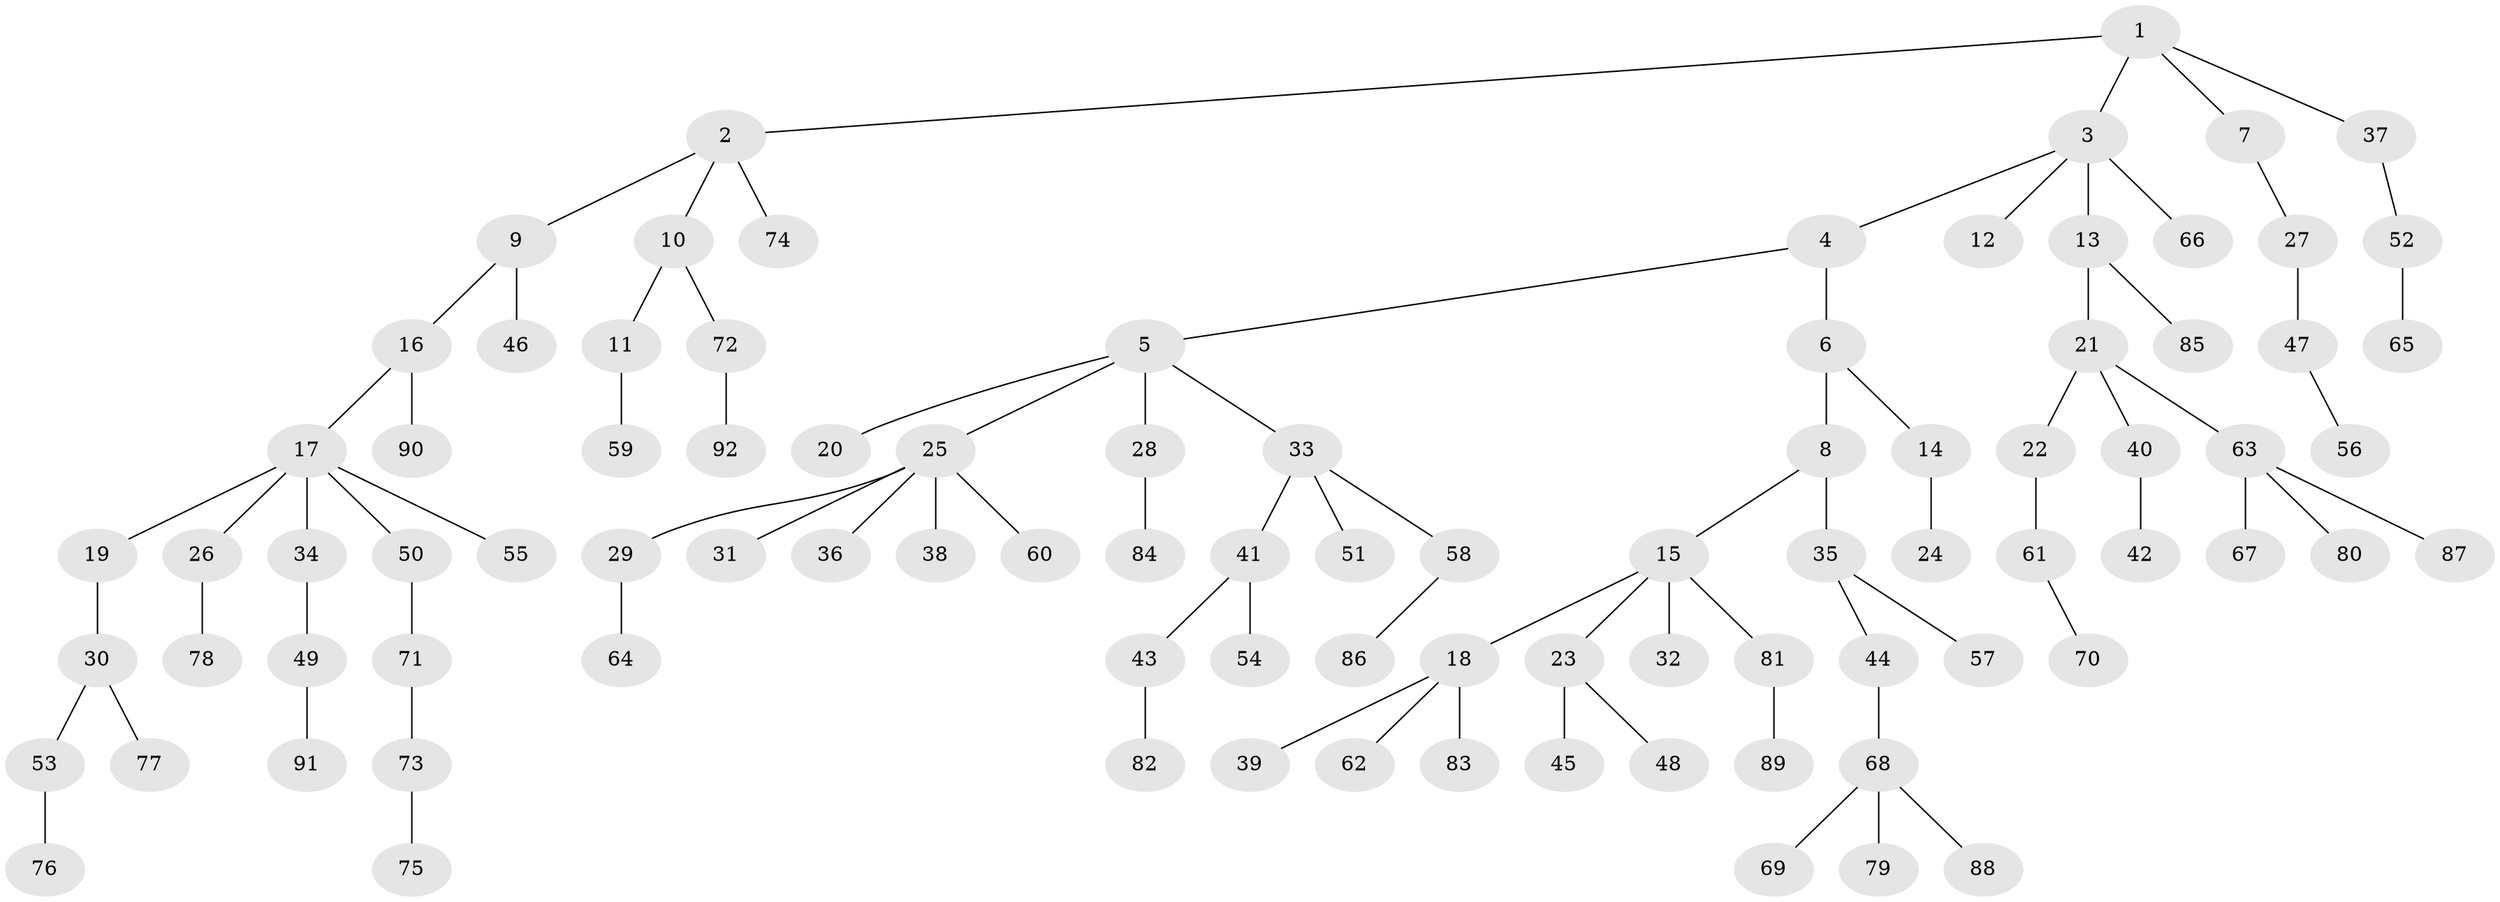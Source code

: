 // Generated by graph-tools (version 1.1) at 2025/02/03/09/25 03:02:18]
// undirected, 92 vertices, 91 edges
graph export_dot {
graph [start="1"]
  node [color=gray90,style=filled];
  1;
  2;
  3;
  4;
  5;
  6;
  7;
  8;
  9;
  10;
  11;
  12;
  13;
  14;
  15;
  16;
  17;
  18;
  19;
  20;
  21;
  22;
  23;
  24;
  25;
  26;
  27;
  28;
  29;
  30;
  31;
  32;
  33;
  34;
  35;
  36;
  37;
  38;
  39;
  40;
  41;
  42;
  43;
  44;
  45;
  46;
  47;
  48;
  49;
  50;
  51;
  52;
  53;
  54;
  55;
  56;
  57;
  58;
  59;
  60;
  61;
  62;
  63;
  64;
  65;
  66;
  67;
  68;
  69;
  70;
  71;
  72;
  73;
  74;
  75;
  76;
  77;
  78;
  79;
  80;
  81;
  82;
  83;
  84;
  85;
  86;
  87;
  88;
  89;
  90;
  91;
  92;
  1 -- 2;
  1 -- 3;
  1 -- 7;
  1 -- 37;
  2 -- 9;
  2 -- 10;
  2 -- 74;
  3 -- 4;
  3 -- 12;
  3 -- 13;
  3 -- 66;
  4 -- 5;
  4 -- 6;
  5 -- 20;
  5 -- 25;
  5 -- 28;
  5 -- 33;
  6 -- 8;
  6 -- 14;
  7 -- 27;
  8 -- 15;
  8 -- 35;
  9 -- 16;
  9 -- 46;
  10 -- 11;
  10 -- 72;
  11 -- 59;
  13 -- 21;
  13 -- 85;
  14 -- 24;
  15 -- 18;
  15 -- 23;
  15 -- 32;
  15 -- 81;
  16 -- 17;
  16 -- 90;
  17 -- 19;
  17 -- 26;
  17 -- 34;
  17 -- 50;
  17 -- 55;
  18 -- 39;
  18 -- 62;
  18 -- 83;
  19 -- 30;
  21 -- 22;
  21 -- 40;
  21 -- 63;
  22 -- 61;
  23 -- 45;
  23 -- 48;
  25 -- 29;
  25 -- 31;
  25 -- 36;
  25 -- 38;
  25 -- 60;
  26 -- 78;
  27 -- 47;
  28 -- 84;
  29 -- 64;
  30 -- 53;
  30 -- 77;
  33 -- 41;
  33 -- 51;
  33 -- 58;
  34 -- 49;
  35 -- 44;
  35 -- 57;
  37 -- 52;
  40 -- 42;
  41 -- 43;
  41 -- 54;
  43 -- 82;
  44 -- 68;
  47 -- 56;
  49 -- 91;
  50 -- 71;
  52 -- 65;
  53 -- 76;
  58 -- 86;
  61 -- 70;
  63 -- 67;
  63 -- 80;
  63 -- 87;
  68 -- 69;
  68 -- 79;
  68 -- 88;
  71 -- 73;
  72 -- 92;
  73 -- 75;
  81 -- 89;
}
